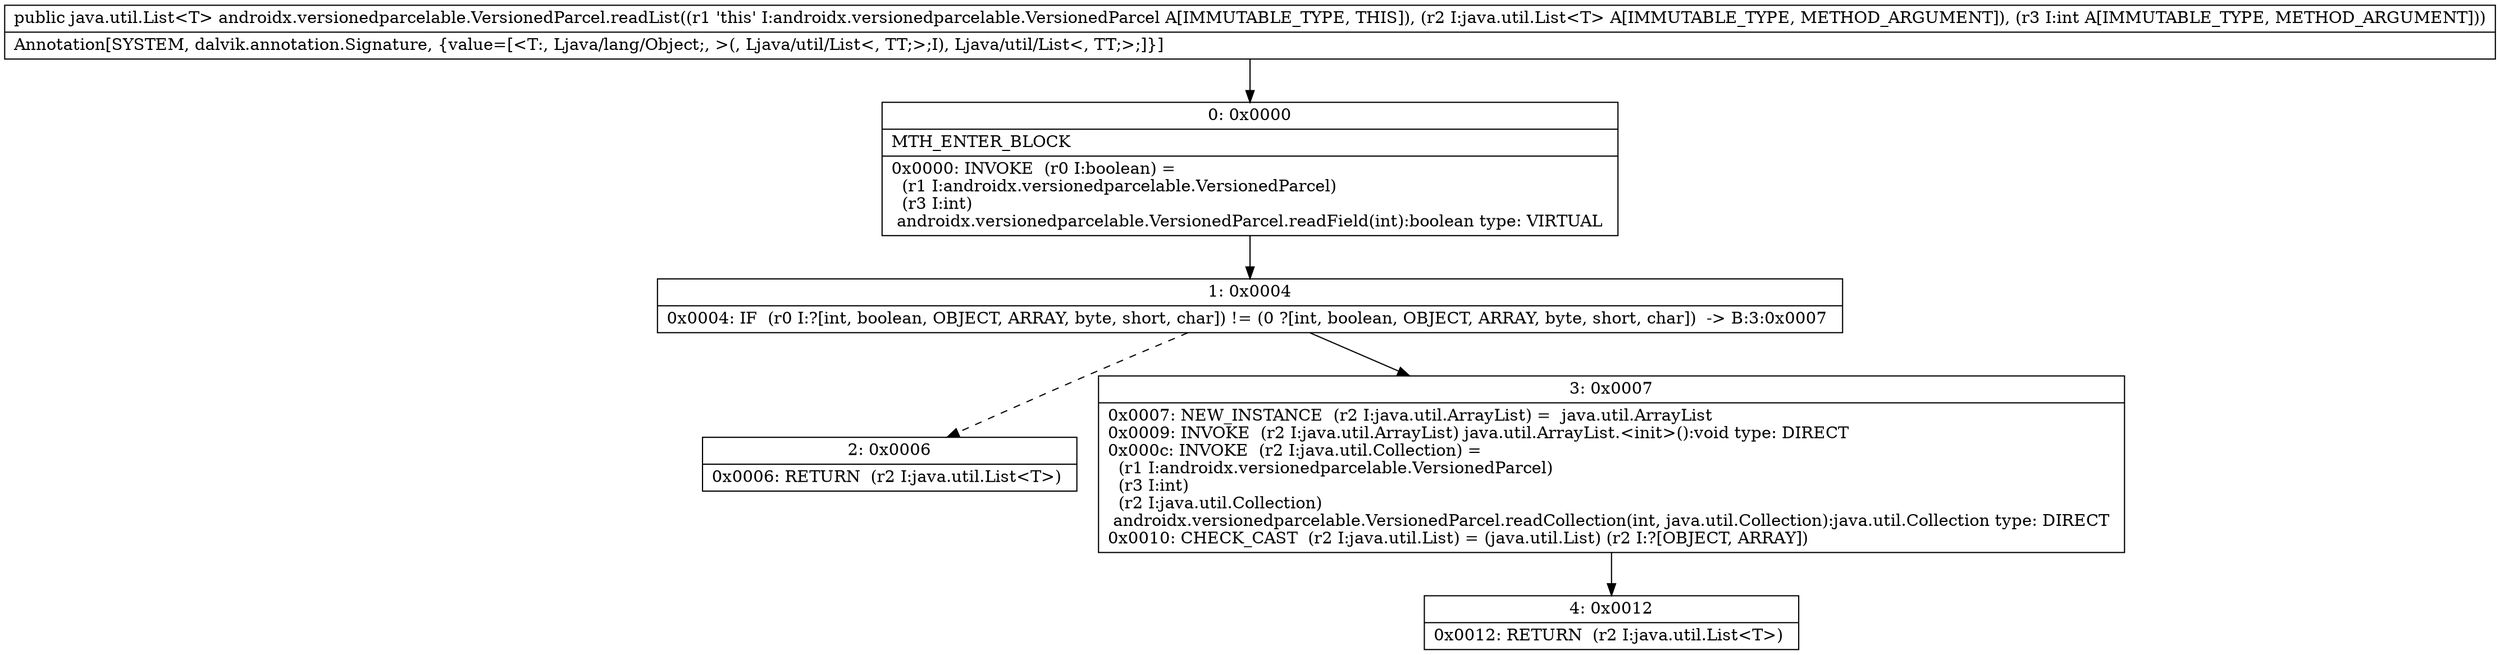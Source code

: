 digraph "CFG forandroidx.versionedparcelable.VersionedParcel.readList(Ljava\/util\/List;I)Ljava\/util\/List;" {
Node_0 [shape=record,label="{0\:\ 0x0000|MTH_ENTER_BLOCK\l|0x0000: INVOKE  (r0 I:boolean) = \l  (r1 I:androidx.versionedparcelable.VersionedParcel)\l  (r3 I:int)\l androidx.versionedparcelable.VersionedParcel.readField(int):boolean type: VIRTUAL \l}"];
Node_1 [shape=record,label="{1\:\ 0x0004|0x0004: IF  (r0 I:?[int, boolean, OBJECT, ARRAY, byte, short, char]) != (0 ?[int, boolean, OBJECT, ARRAY, byte, short, char])  \-\> B:3:0x0007 \l}"];
Node_2 [shape=record,label="{2\:\ 0x0006|0x0006: RETURN  (r2 I:java.util.List\<T\>) \l}"];
Node_3 [shape=record,label="{3\:\ 0x0007|0x0007: NEW_INSTANCE  (r2 I:java.util.ArrayList) =  java.util.ArrayList \l0x0009: INVOKE  (r2 I:java.util.ArrayList) java.util.ArrayList.\<init\>():void type: DIRECT \l0x000c: INVOKE  (r2 I:java.util.Collection) = \l  (r1 I:androidx.versionedparcelable.VersionedParcel)\l  (r3 I:int)\l  (r2 I:java.util.Collection)\l androidx.versionedparcelable.VersionedParcel.readCollection(int, java.util.Collection):java.util.Collection type: DIRECT \l0x0010: CHECK_CAST  (r2 I:java.util.List) = (java.util.List) (r2 I:?[OBJECT, ARRAY]) \l}"];
Node_4 [shape=record,label="{4\:\ 0x0012|0x0012: RETURN  (r2 I:java.util.List\<T\>) \l}"];
MethodNode[shape=record,label="{public java.util.List\<T\> androidx.versionedparcelable.VersionedParcel.readList((r1 'this' I:androidx.versionedparcelable.VersionedParcel A[IMMUTABLE_TYPE, THIS]), (r2 I:java.util.List\<T\> A[IMMUTABLE_TYPE, METHOD_ARGUMENT]), (r3 I:int A[IMMUTABLE_TYPE, METHOD_ARGUMENT]))  | Annotation[SYSTEM, dalvik.annotation.Signature, \{value=[\<T:, Ljava\/lang\/Object;, \>(, Ljava\/util\/List\<, TT;\>;I), Ljava\/util\/List\<, TT;\>;]\}]\l}"];
MethodNode -> Node_0;
Node_0 -> Node_1;
Node_1 -> Node_2[style=dashed];
Node_1 -> Node_3;
Node_3 -> Node_4;
}

